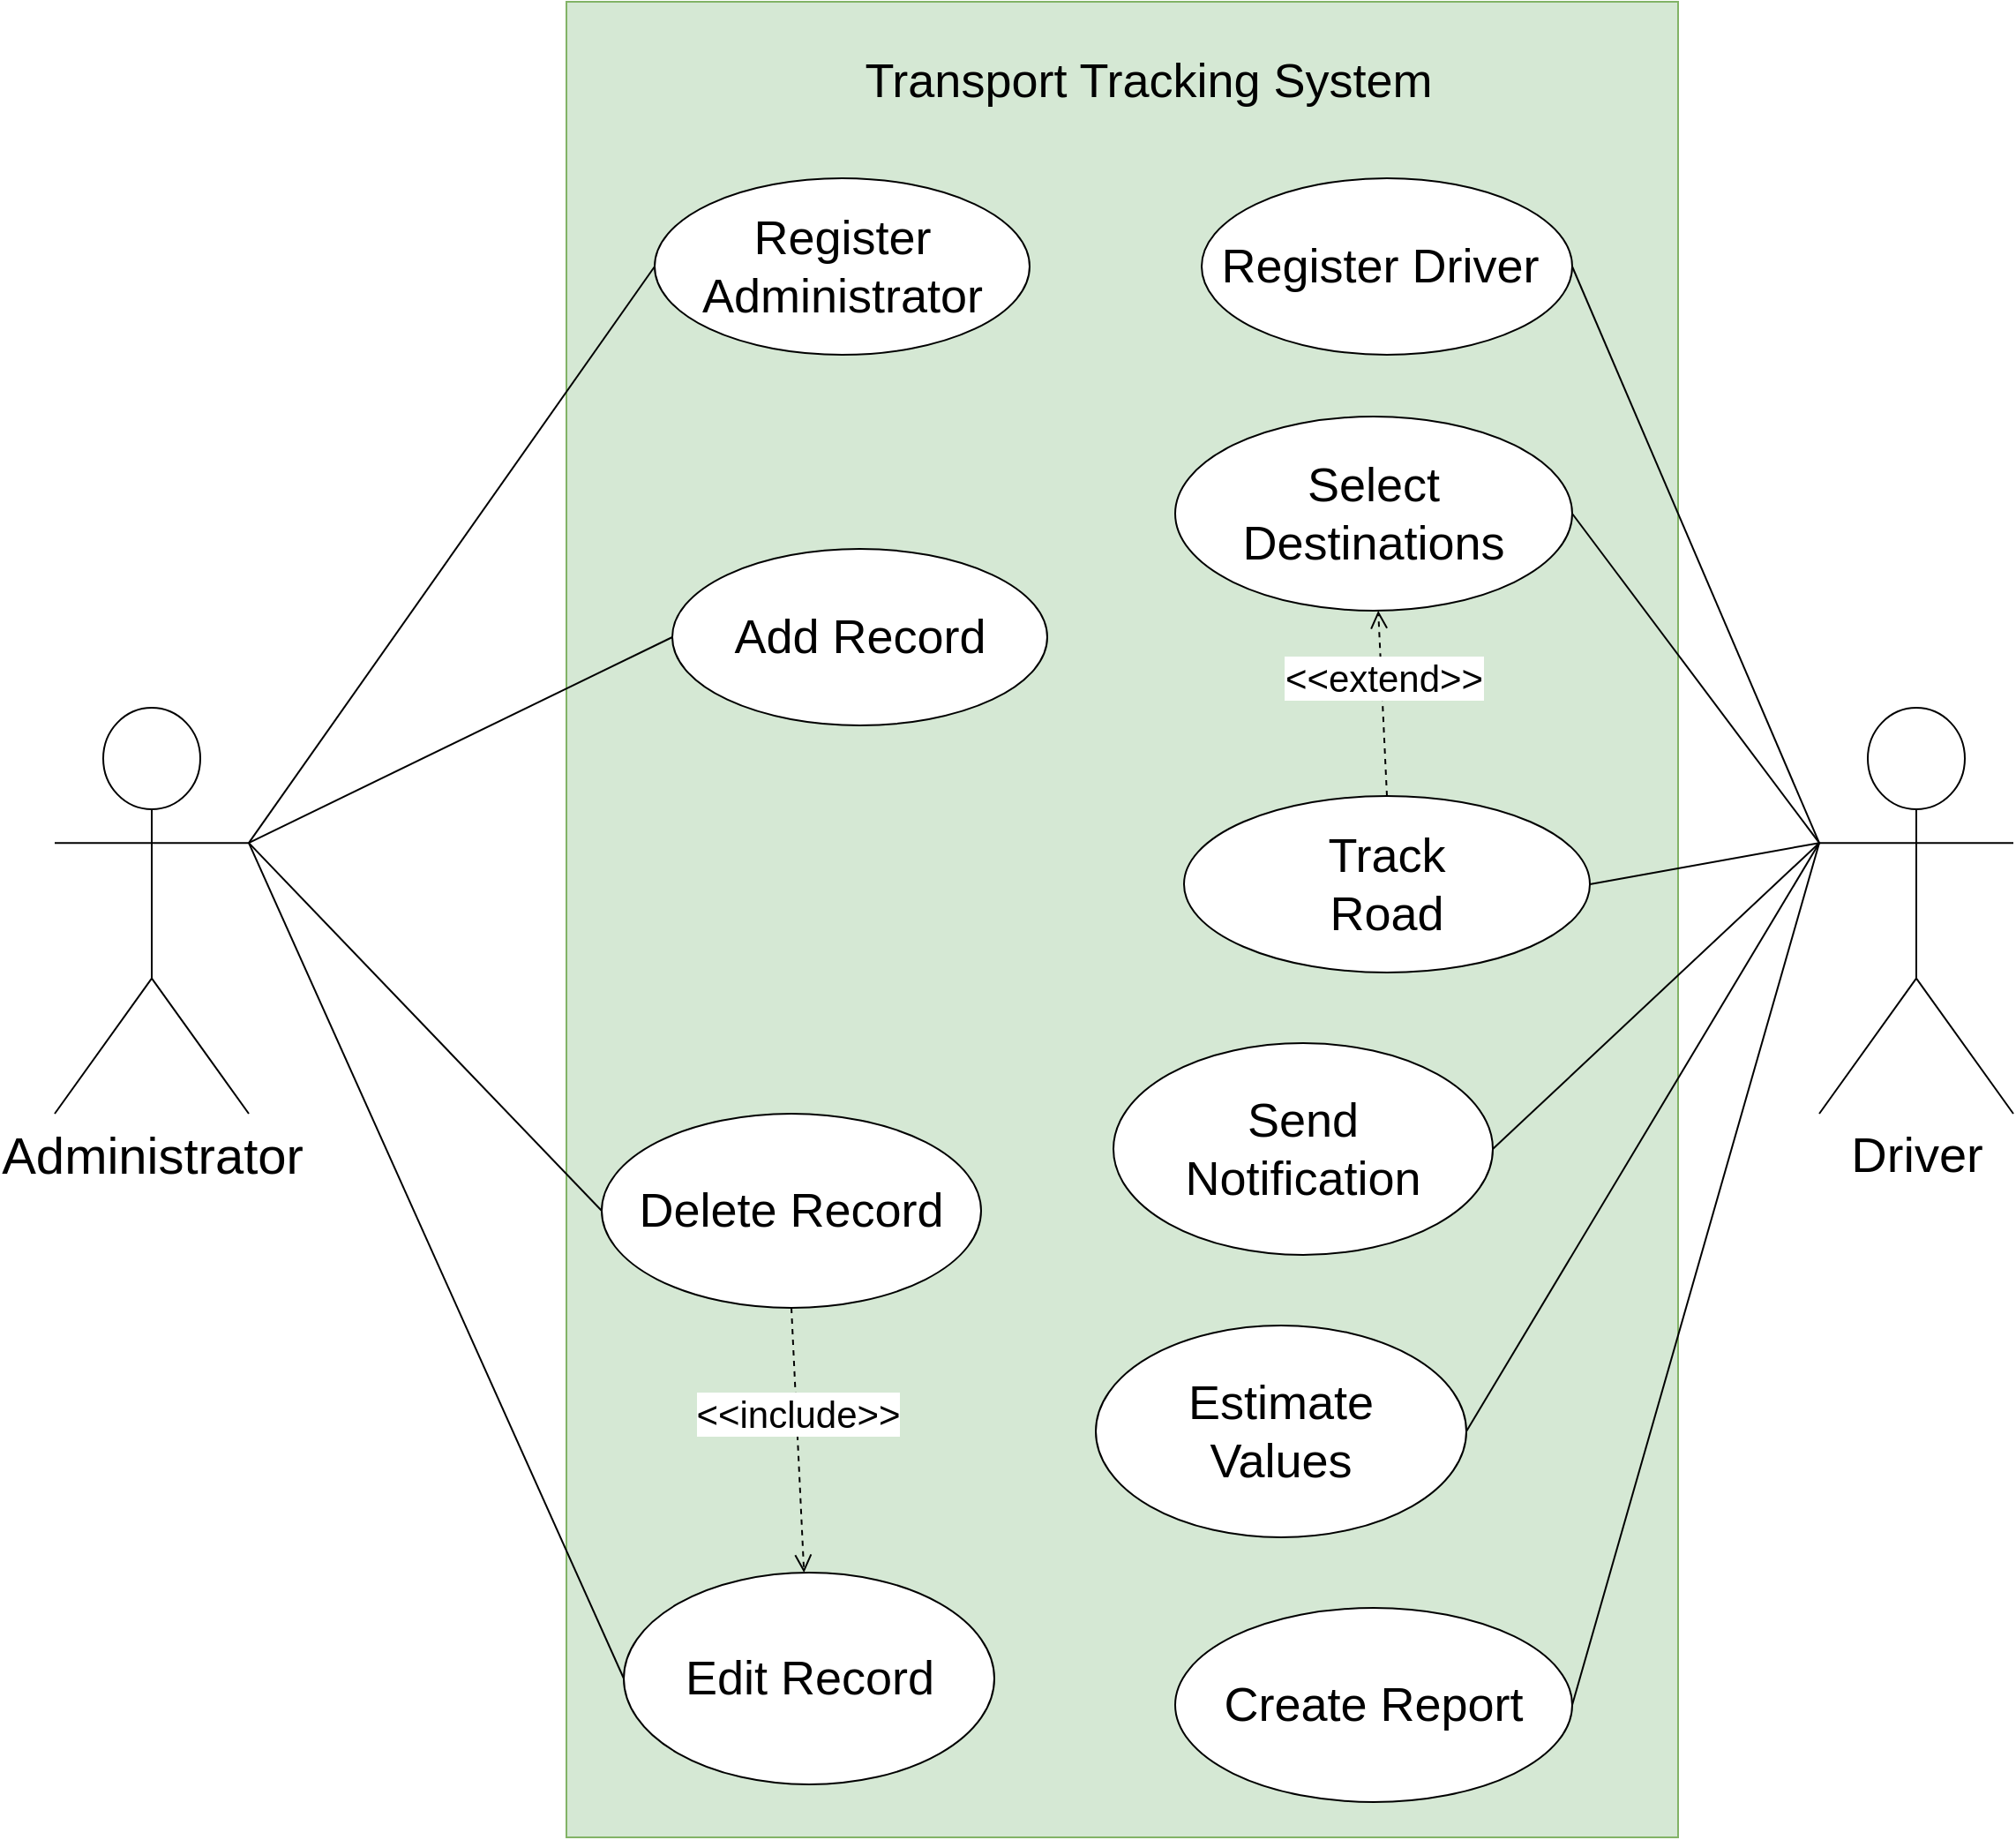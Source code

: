 <mxfile version="20.8.16" type="device"><diagram name="Page-1" id="2okjUGNi9iu3RBRGDuPf"><mxGraphModel dx="2578" dy="2132" grid="1" gridSize="10" guides="1" tooltips="1" connect="1" arrows="1" fold="1" page="1" pageScale="1" pageWidth="850" pageHeight="1100" math="0" shadow="0"><root><mxCell id="0"/><mxCell id="1" parent="0"/><mxCell id="jvXZuDwbxWl6kKVsXKft-1" value="Administrator" style="shape=umlActor;verticalLabelPosition=bottom;verticalAlign=top;html=1;outlineConnect=0;fontSize=29;" parent="1" vertex="1"><mxGeometry x="-120" y="120" width="110" height="230" as="geometry"/></mxCell><mxCell id="jvXZuDwbxWl6kKVsXKft-7" value="" style="rounded=0;whiteSpace=wrap;html=1;direction=north;fillColor=#d5e8d4;strokeColor=#82b366;" parent="1" vertex="1"><mxGeometry x="170" y="-280" width="630" height="1040" as="geometry"/></mxCell><mxCell id="jvXZuDwbxWl6kKVsXKft-9" value="Driver" style="shape=umlActor;verticalLabelPosition=bottom;verticalAlign=top;html=1;outlineConnect=0;fontSize=28;" parent="1" vertex="1"><mxGeometry x="880" y="120" width="110" height="230" as="geometry"/></mxCell><mxCell id="jvXZuDwbxWl6kKVsXKft-12" value="Transport Tracking System" style="text;html=1;strokeColor=none;fillColor=none;align=center;verticalAlign=middle;whiteSpace=wrap;rounded=0;fontSize=27;" parent="1" vertex="1"><mxGeometry x="310" y="-270" width="380" height="70" as="geometry"/></mxCell><mxCell id="jvXZuDwbxWl6kKVsXKft-13" value="Add Record" style="ellipse;whiteSpace=wrap;html=1;fontSize=27;" parent="1" vertex="1"><mxGeometry x="230" y="30" width="212.5" height="100" as="geometry"/></mxCell><mxCell id="jvXZuDwbxWl6kKVsXKft-16" value="Delete Record" style="ellipse;whiteSpace=wrap;html=1;fontSize=27;movable=1;resizable=1;rotatable=1;deletable=1;editable=1;connectable=1;" parent="1" vertex="1"><mxGeometry x="190" y="350" width="215" height="110" as="geometry"/></mxCell><mxCell id="jvXZuDwbxWl6kKVsXKft-17" value="Edit Record" style="ellipse;whiteSpace=wrap;html=1;fontSize=27;" parent="1" vertex="1"><mxGeometry x="202.5" y="610" width="210" height="120" as="geometry"/></mxCell><mxCell id="jvXZuDwbxWl6kKVsXKft-18" value="Register Administrator" style="ellipse;whiteSpace=wrap;html=1;fontSize=27;" parent="1" vertex="1"><mxGeometry x="220" y="-180" width="212.5" height="100" as="geometry"/></mxCell><mxCell id="jvXZuDwbxWl6kKVsXKft-20" value="" style="endArrow=none;html=1;rounded=0;fontSize=27;entryX=0;entryY=0.5;entryDx=0;entryDy=0;exitX=1;exitY=0.333;exitDx=0;exitDy=0;exitPerimeter=0;" parent="1" target="jvXZuDwbxWl6kKVsXKft-18" edge="1" source="jvXZuDwbxWl6kKVsXKft-1"><mxGeometry width="50" height="50" relative="1" as="geometry"><mxPoint x="-10" y="250" as="sourcePoint"/><mxPoint x="110" y="210" as="targetPoint"/></mxGeometry></mxCell><mxCell id="jvXZuDwbxWl6kKVsXKft-21" value="" style="endArrow=none;html=1;rounded=0;fontSize=27;exitX=1;exitY=0.333;exitDx=0;exitDy=0;exitPerimeter=0;entryX=0;entryY=0.5;entryDx=0;entryDy=0;" parent="1" source="jvXZuDwbxWl6kKVsXKft-1" target="jvXZuDwbxWl6kKVsXKft-13" edge="1"><mxGeometry width="50" height="50" relative="1" as="geometry"><mxPoint x="90" y="300" as="sourcePoint"/><mxPoint x="140" y="250" as="targetPoint"/></mxGeometry></mxCell><mxCell id="jvXZuDwbxWl6kKVsXKft-25" value="" style="endArrow=none;html=1;rounded=0;fontSize=27;entryX=0;entryY=0.5;entryDx=0;entryDy=0;exitX=1;exitY=0.333;exitDx=0;exitDy=0;exitPerimeter=0;" parent="1" target="jvXZuDwbxWl6kKVsXKft-17" edge="1" source="jvXZuDwbxWl6kKVsXKft-1"><mxGeometry width="50" height="50" relative="1" as="geometry"><mxPoint y="260" as="sourcePoint"/><mxPoint x="130" y="320" as="targetPoint"/></mxGeometry></mxCell><mxCell id="jvXZuDwbxWl6kKVsXKft-26" value="Register Driver&amp;nbsp;" style="ellipse;whiteSpace=wrap;html=1;fontSize=27;" parent="1" vertex="1"><mxGeometry x="530" y="-180" width="210" height="100" as="geometry"/></mxCell><mxCell id="jvXZuDwbxWl6kKVsXKft-27" value="Select&lt;br/&gt;Destinations" style="ellipse;whiteSpace=wrap;html=1;fontSize=27;" parent="1" vertex="1"><mxGeometry x="515" y="-45" width="225" height="110" as="geometry"/></mxCell><mxCell id="jvXZuDwbxWl6kKVsXKft-28" value="Track&lt;br/&gt;Road" style="ellipse;whiteSpace=wrap;html=1;fontSize=27;" parent="1" vertex="1"><mxGeometry x="520" y="170" width="230" height="100" as="geometry"/></mxCell><mxCell id="jvXZuDwbxWl6kKVsXKft-29" value="Send&lt;br/&gt;Notification" style="ellipse;whiteSpace=wrap;html=1;fontSize=27;" parent="1" vertex="1"><mxGeometry x="480" y="310" width="215" height="120" as="geometry"/></mxCell><mxCell id="jvXZuDwbxWl6kKVsXKft-30" value="Estimate&lt;br/&gt;Values" style="ellipse;whiteSpace=wrap;html=1;fontSize=27;" parent="1" vertex="1"><mxGeometry x="470" y="470" width="210" height="120" as="geometry"/></mxCell><mxCell id="jvXZuDwbxWl6kKVsXKft-31" value="Create Report" style="ellipse;whiteSpace=wrap;html=1;fontSize=27;" parent="1" vertex="1"><mxGeometry x="515" y="630" width="225" height="110" as="geometry"/></mxCell><mxCell id="jvXZuDwbxWl6kKVsXKft-33" value="" style="endArrow=none;html=1;rounded=0;fontSize=27;exitX=1;exitY=0.5;exitDx=0;exitDy=0;entryX=0;entryY=0.333;entryDx=0;entryDy=0;entryPerimeter=0;" parent="1" source="jvXZuDwbxWl6kKVsXKft-26" target="jvXZuDwbxWl6kKVsXKft-9" edge="1"><mxGeometry width="50" height="50" relative="1" as="geometry"><mxPoint x="720" y="280" as="sourcePoint"/><mxPoint x="780" y="220" as="targetPoint"/></mxGeometry></mxCell><mxCell id="jvXZuDwbxWl6kKVsXKft-34" value="" style="endArrow=none;html=1;rounded=0;fontSize=27;exitX=1;exitY=0.5;exitDx=0;exitDy=0;entryX=0;entryY=0.333;entryDx=0;entryDy=0;entryPerimeter=0;" parent="1" source="jvXZuDwbxWl6kKVsXKft-27" target="jvXZuDwbxWl6kKVsXKft-9" edge="1"><mxGeometry width="50" height="50" relative="1" as="geometry"><mxPoint x="720" y="280" as="sourcePoint"/><mxPoint x="770" y="230" as="targetPoint"/></mxGeometry></mxCell><mxCell id="jvXZuDwbxWl6kKVsXKft-35" value="" style="endArrow=none;html=1;rounded=0;fontSize=27;exitX=1;exitY=0.5;exitDx=0;exitDy=0;entryX=0;entryY=0.333;entryDx=0;entryDy=0;entryPerimeter=0;" parent="1" source="jvXZuDwbxWl6kKVsXKft-28" edge="1" target="jvXZuDwbxWl6kKVsXKft-9"><mxGeometry width="50" height="50" relative="1" as="geometry"><mxPoint x="720" y="280" as="sourcePoint"/><mxPoint x="870" y="210" as="targetPoint"/></mxGeometry></mxCell><mxCell id="jvXZuDwbxWl6kKVsXKft-36" value="" style="endArrow=none;html=1;rounded=0;fontSize=27;exitX=1;exitY=0.5;exitDx=0;exitDy=0;entryX=0;entryY=0.333;entryDx=0;entryDy=0;entryPerimeter=0;" parent="1" source="jvXZuDwbxWl6kKVsXKft-29" edge="1" target="jvXZuDwbxWl6kKVsXKft-9"><mxGeometry width="50" height="50" relative="1" as="geometry"><mxPoint x="730" y="330" as="sourcePoint"/><mxPoint x="880" y="210" as="targetPoint"/></mxGeometry></mxCell><mxCell id="jvXZuDwbxWl6kKVsXKft-37" value="" style="endArrow=none;html=1;rounded=0;fontSize=27;entryX=0;entryY=0.333;entryDx=0;entryDy=0;entryPerimeter=0;exitX=1;exitY=0.5;exitDx=0;exitDy=0;" parent="1" target="jvXZuDwbxWl6kKVsXKft-9" edge="1" source="jvXZuDwbxWl6kKVsXKft-30"><mxGeometry width="50" height="50" relative="1" as="geometry"><mxPoint x="630" y="540" as="sourcePoint"/><mxPoint x="680" y="490" as="targetPoint"/></mxGeometry></mxCell><mxCell id="jvXZuDwbxWl6kKVsXKft-38" value="" style="endArrow=none;html=1;rounded=0;fontSize=27;entryX=0;entryY=0.333;entryDx=0;entryDy=0;entryPerimeter=0;exitX=1;exitY=0.5;exitDx=0;exitDy=0;" parent="1" source="jvXZuDwbxWl6kKVsXKft-31" target="jvXZuDwbxWl6kKVsXKft-9" edge="1"><mxGeometry width="50" height="50" relative="1" as="geometry"><mxPoint x="600" y="660" as="sourcePoint"/><mxPoint x="650" y="610" as="targetPoint"/></mxGeometry></mxCell><mxCell id="Wcg5alr6oQuq9Zpv4OCP-3" value="" style="endArrow=none;html=1;rounded=0;entryX=0;entryY=0.5;entryDx=0;entryDy=0;exitX=1;exitY=0.333;exitDx=0;exitDy=0;exitPerimeter=0;" edge="1" parent="1" source="jvXZuDwbxWl6kKVsXKft-1" target="jvXZuDwbxWl6kKVsXKft-16"><mxGeometry width="50" height="50" relative="1" as="geometry"><mxPoint x="-10" y="250" as="sourcePoint"/><mxPoint x="130" y="330" as="targetPoint"/></mxGeometry></mxCell><mxCell id="Wcg5alr6oQuq9Zpv4OCP-10" value="&amp;lt;&amp;lt;include&amp;gt;&amp;gt;" style="html=1;verticalAlign=bottom;endArrow=open;dashed=1;endSize=8;rounded=0;fontSize=21;exitX=0.5;exitY=1;exitDx=0;exitDy=0;" edge="1" parent="1" source="jvXZuDwbxWl6kKVsXKft-16" target="jvXZuDwbxWl6kKVsXKft-17"><mxGeometry relative="1" as="geometry"><mxPoint x="320" y="550" as="sourcePoint"/><mxPoint x="240" y="550" as="targetPoint"/></mxGeometry></mxCell><mxCell id="Wcg5alr6oQuq9Zpv4OCP-13" value="&amp;lt;&amp;lt;extend&amp;gt;&amp;gt;" style="html=1;verticalAlign=bottom;endArrow=open;dashed=1;endSize=8;rounded=0;fontSize=21;exitX=0.5;exitY=0;exitDx=0;exitDy=0;" edge="1" parent="1" source="jvXZuDwbxWl6kKVsXKft-28" target="jvXZuDwbxWl6kKVsXKft-27"><mxGeometry relative="1" as="geometry"><mxPoint x="410" y="300" as="sourcePoint"/><mxPoint x="330" y="300" as="targetPoint"/></mxGeometry></mxCell></root></mxGraphModel></diagram></mxfile>